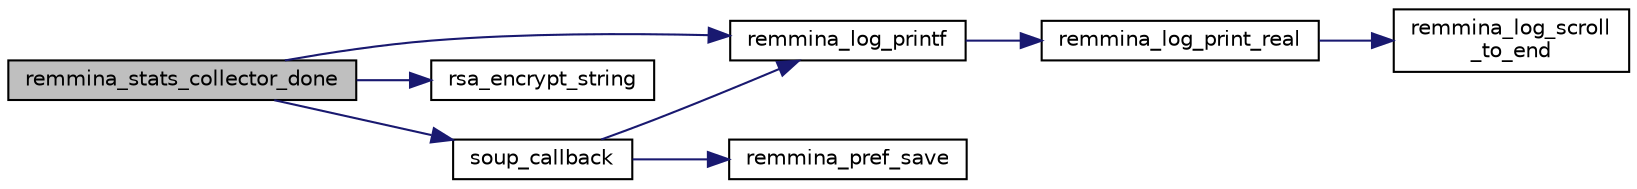 digraph "remmina_stats_collector_done"
{
  edge [fontname="Helvetica",fontsize="10",labelfontname="Helvetica",labelfontsize="10"];
  node [fontname="Helvetica",fontsize="10",shape=record];
  rankdir="LR";
  Node122 [label="remmina_stats_collector_done",height=0.2,width=0.4,color="black", fillcolor="grey75", style="filled", fontcolor="black"];
  Node122 -> Node123 [color="midnightblue",fontsize="10",style="solid",fontname="Helvetica"];
  Node123 [label="remmina_log_printf",height=0.2,width=0.4,color="black", fillcolor="white", style="filled",URL="$remmina__log_8c.html#ac7848510c1fe1990c992e28cd31af9d8"];
  Node123 -> Node124 [color="midnightblue",fontsize="10",style="solid",fontname="Helvetica"];
  Node124 [label="remmina_log_print_real",height=0.2,width=0.4,color="black", fillcolor="white", style="filled",URL="$remmina__log_8c.html#a7cbb8cc1b0525ae49248a84fb4b2b1a1"];
  Node124 -> Node125 [color="midnightblue",fontsize="10",style="solid",fontname="Helvetica"];
  Node125 [label="remmina_log_scroll\l_to_end",height=0.2,width=0.4,color="black", fillcolor="white", style="filled",URL="$remmina__log_8c.html#a6a5cc60197293b97a0c6fa2a471b221b"];
  Node122 -> Node126 [color="midnightblue",fontsize="10",style="solid",fontname="Helvetica"];
  Node126 [label="rsa_encrypt_string",height=0.2,width=0.4,color="black", fillcolor="white", style="filled",URL="$remmina__stats__sender_8c.html#a2423312953c64a318fbe8d44fd2d4fb7"];
  Node122 -> Node127 [color="midnightblue",fontsize="10",style="solid",fontname="Helvetica"];
  Node127 [label="soup_callback",height=0.2,width=0.4,color="black", fillcolor="white", style="filled",URL="$remmina__stats__sender_8c.html#a25ee87d9e565079665ced10b7736fb20"];
  Node127 -> Node123 [color="midnightblue",fontsize="10",style="solid",fontname="Helvetica"];
  Node127 -> Node128 [color="midnightblue",fontsize="10",style="solid",fontname="Helvetica"];
  Node128 [label="remmina_pref_save",height=0.2,width=0.4,color="black", fillcolor="white", style="filled",URL="$remmina__pref_8c.html#a1c614a5e7dc3cd415be6e0a926e26983"];
}
